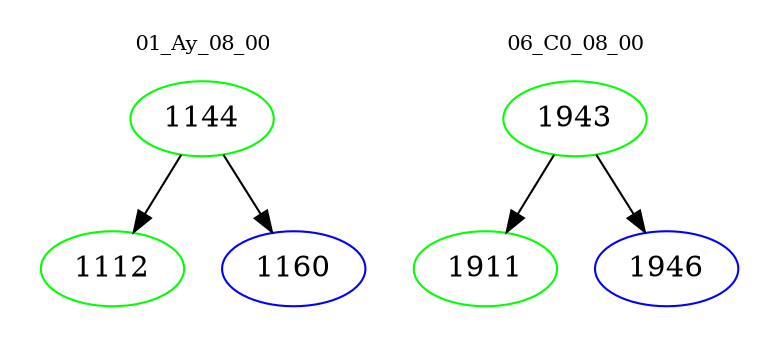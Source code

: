 digraph{
subgraph cluster_0 {
color = white
label = "01_Ay_08_00";
fontsize=10;
T0_1144 [label="1144", color="green"]
T0_1144 -> T0_1112 [color="black"]
T0_1112 [label="1112", color="green"]
T0_1144 -> T0_1160 [color="black"]
T0_1160 [label="1160", color="blue"]
}
subgraph cluster_1 {
color = white
label = "06_C0_08_00";
fontsize=10;
T1_1943 [label="1943", color="green"]
T1_1943 -> T1_1911 [color="black"]
T1_1911 [label="1911", color="green"]
T1_1943 -> T1_1946 [color="black"]
T1_1946 [label="1946", color="blue"]
}
}
